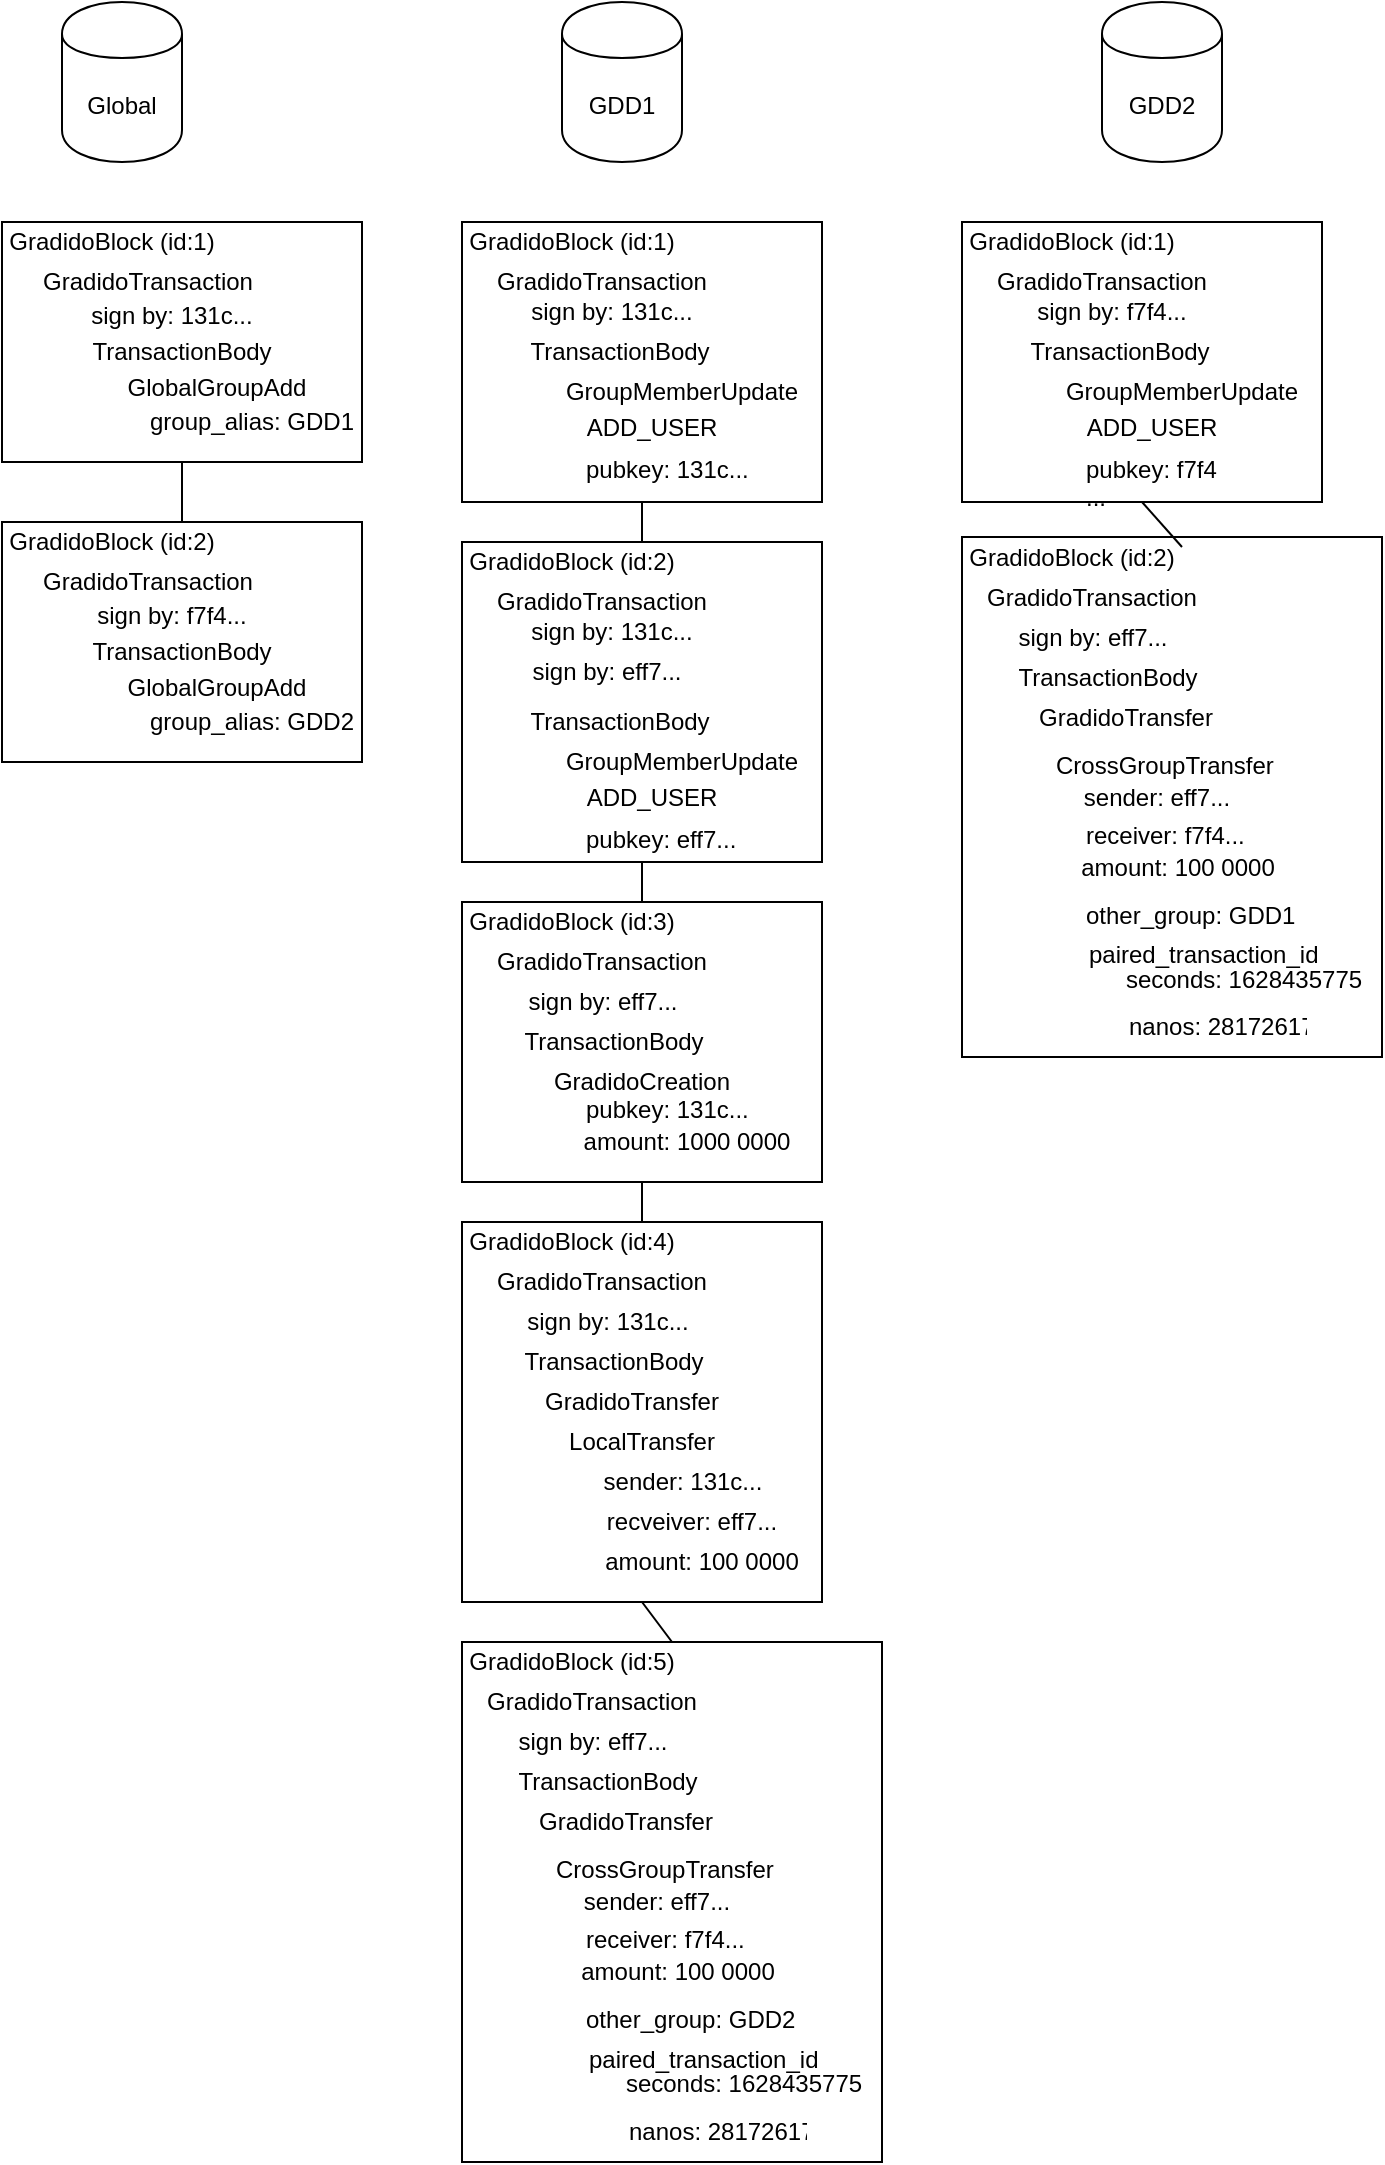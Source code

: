 <mxfile version="12.2.4" pages="1"><diagram id="svTVmLC50Oi8Ao2eC_wi" name="Page-1"><mxGraphModel dx="762" dy="775" grid="1" gridSize="10" guides="1" tooltips="1" connect="1" arrows="1" fold="1" page="1" pageScale="1" pageWidth="827" pageHeight="1169" math="0" shadow="0"><root><mxCell id="0"/><mxCell id="1" parent="0"/><mxCell id="2" value="Global" style="shape=cylinder;whiteSpace=wrap;html=1;boundedLbl=1;backgroundOutline=1;" parent="1" vertex="1"><mxGeometry x="40" y="20" width="60" height="80" as="geometry"/></mxCell><mxCell id="3" value="GDD1" style="shape=cylinder;whiteSpace=wrap;html=1;boundedLbl=1;backgroundOutline=1;" parent="1" vertex="1"><mxGeometry x="290" y="20" width="60" height="80" as="geometry"/></mxCell><mxCell id="7" value="" style="rounded=0;whiteSpace=wrap;html=1;" parent="1" vertex="1"><mxGeometry x="10" y="130" width="180" height="120" as="geometry"/></mxCell><mxCell id="9" value="GradidoBlock (id:1)" style="text;html=1;strokeColor=none;fillColor=none;align=center;verticalAlign=middle;whiteSpace=wrap;rounded=0;" parent="1" vertex="1"><mxGeometry x="10" y="130" width="110" height="20" as="geometry"/></mxCell><mxCell id="10" value="GradidoTransaction" style="text;html=1;strokeColor=none;fillColor=none;align=center;verticalAlign=middle;whiteSpace=wrap;rounded=0;" parent="1" vertex="1"><mxGeometry x="27.5" y="150" width="110" height="20" as="geometry"/></mxCell><mxCell id="11" value="GlobalGroupAdd" style="text;html=1;strokeColor=none;fillColor=none;align=center;verticalAlign=middle;whiteSpace=wrap;rounded=0;" parent="1" vertex="1"><mxGeometry x="70" y="202.5" width="95" height="20" as="geometry"/></mxCell><mxCell id="12" value="group_alias: GDD1" style="text;html=1;strokeColor=none;fillColor=none;align=center;verticalAlign=middle;whiteSpace=wrap;rounded=0;" parent="1" vertex="1"><mxGeometry x="70" y="220" width="130" height="20" as="geometry"/></mxCell><mxCell id="13" value="" style="rounded=0;whiteSpace=wrap;html=1;" parent="1" vertex="1"><mxGeometry x="240" y="130" width="180" height="140" as="geometry"/></mxCell><mxCell id="14" value="GradidoBlock (id:1)" style="text;html=1;strokeColor=none;fillColor=none;align=center;verticalAlign=middle;whiteSpace=wrap;rounded=0;" parent="1" vertex="1"><mxGeometry x="240" y="130" width="110" height="20" as="geometry"/></mxCell><mxCell id="15" value="GradidoTransaction" style="text;html=1;strokeColor=none;fillColor=none;align=center;verticalAlign=middle;whiteSpace=wrap;rounded=0;" parent="1" vertex="1"><mxGeometry x="255" y="150" width="110" height="20" as="geometry"/></mxCell><mxCell id="16" value="GroupMemberUpdate" style="text;html=1;strokeColor=none;fillColor=none;align=center;verticalAlign=middle;whiteSpace=wrap;rounded=0;" parent="1" vertex="1"><mxGeometry x="290" y="205" width="120" height="20" as="geometry"/></mxCell><mxCell id="19" value="ADD_USER" style="text;html=1;strokeColor=none;fillColor=none;align=center;verticalAlign=middle;whiteSpace=wrap;rounded=0;" parent="1" vertex="1"><mxGeometry x="300" y="222.5" width="70" height="20" as="geometry"/></mxCell><mxCell id="21" value="pubkey: 131c..." style="text;html=1;" parent="1" vertex="1"><mxGeometry x="300" y="240" width="90" height="20" as="geometry"/></mxCell><mxCell id="27" value="TransactionBody" style="text;html=1;strokeColor=none;fillColor=none;align=center;verticalAlign=middle;whiteSpace=wrap;rounded=0;direction=south;" parent="1" vertex="1"><mxGeometry x="50" y="185" width="100" height="20" as="geometry"/></mxCell><mxCell id="29" value="TransactionBody" style="text;html=1;strokeColor=none;fillColor=none;align=center;verticalAlign=middle;whiteSpace=wrap;rounded=0;" parent="1" vertex="1"><mxGeometry x="275" y="185" width="88" height="20" as="geometry"/></mxCell><mxCell id="30" value="sign by: 131c..." style="text;html=1;strokeColor=none;fillColor=none;align=center;verticalAlign=middle;whiteSpace=wrap;rounded=0;" parent="1" vertex="1"><mxGeometry x="270" y="165" width="90" height="20" as="geometry"/></mxCell><mxCell id="33" value="sign by: 131c..." style="text;html=1;strokeColor=none;fillColor=none;align=center;verticalAlign=middle;whiteSpace=wrap;rounded=0;" parent="1" vertex="1"><mxGeometry x="50" y="166.5" width="90" height="20" as="geometry"/></mxCell><mxCell id="34" value="" style="rounded=0;whiteSpace=wrap;html=1;" parent="1" vertex="1"><mxGeometry x="240" y="290" width="180" height="160" as="geometry"/></mxCell><mxCell id="35" value="GradidoBlock (id:2)" style="text;html=1;strokeColor=none;fillColor=none;align=center;verticalAlign=middle;whiteSpace=wrap;rounded=0;" parent="1" vertex="1"><mxGeometry x="240" y="290" width="110" height="20" as="geometry"/></mxCell><mxCell id="36" value="GradidoTransaction" style="text;html=1;strokeColor=none;fillColor=none;align=center;verticalAlign=middle;whiteSpace=wrap;rounded=0;" parent="1" vertex="1"><mxGeometry x="255" y="310" width="110" height="20" as="geometry"/></mxCell><mxCell id="37" value="GroupMemberUpdate" style="text;html=1;strokeColor=none;fillColor=none;align=center;verticalAlign=middle;whiteSpace=wrap;rounded=0;" parent="1" vertex="1"><mxGeometry x="290" y="390" width="120" height="20" as="geometry"/></mxCell><mxCell id="38" value="ADD_USER" style="text;html=1;strokeColor=none;fillColor=none;align=center;verticalAlign=middle;whiteSpace=wrap;rounded=0;" parent="1" vertex="1"><mxGeometry x="300" y="407.5" width="70" height="20" as="geometry"/></mxCell><mxCell id="39" value="pubkey: eff7..." style="text;html=1;" parent="1" vertex="1"><mxGeometry x="300" y="425" width="90" height="20" as="geometry"/></mxCell><mxCell id="40" value="TransactionBody" style="text;html=1;strokeColor=none;fillColor=none;align=center;verticalAlign=middle;whiteSpace=wrap;rounded=0;" parent="1" vertex="1"><mxGeometry x="275" y="370" width="88" height="20" as="geometry"/></mxCell><mxCell id="41" value="sign by: 131c..." style="text;html=1;strokeColor=none;fillColor=none;align=center;verticalAlign=middle;whiteSpace=wrap;rounded=0;" parent="1" vertex="1"><mxGeometry x="270" y="325" width="90" height="20" as="geometry"/></mxCell><mxCell id="42" value="sign by: eff7..." style="text;html=1;strokeColor=none;fillColor=none;align=center;verticalAlign=middle;whiteSpace=wrap;rounded=0;" parent="1" vertex="1"><mxGeometry x="270" y="345" width="85" height="20" as="geometry"/></mxCell><mxCell id="43" value="" style="endArrow=none;html=1;entryX=0.5;entryY=1;entryDx=0;entryDy=0;" parent="1" source="34" target="13" edge="1"><mxGeometry width="50" height="50" relative="1" as="geometry"><mxPoint x="95" y="440" as="sourcePoint"/><mxPoint x="145" y="390" as="targetPoint"/></mxGeometry></mxCell><mxCell id="48" value="" style="rounded=0;whiteSpace=wrap;html=1;" parent="1" vertex="1"><mxGeometry x="240" y="470" width="180" height="140" as="geometry"/></mxCell><mxCell id="49" value="" style="endArrow=none;html=1;entryX=0.5;entryY=1;entryDx=0;entryDy=0;" parent="1" source="48" target="34" edge="1"><mxGeometry width="50" height="50" relative="1" as="geometry"><mxPoint x="10" y="710" as="sourcePoint"/><mxPoint x="60" y="660" as="targetPoint"/></mxGeometry></mxCell><mxCell id="50" value="GradidoBlock (id:3)" style="text;html=1;strokeColor=none;fillColor=none;align=center;verticalAlign=middle;whiteSpace=wrap;rounded=0;" parent="1" vertex="1"><mxGeometry x="240" y="470" width="110" height="20" as="geometry"/></mxCell><mxCell id="51" value="GradidoTransaction" style="text;html=1;strokeColor=none;fillColor=none;align=center;verticalAlign=middle;whiteSpace=wrap;rounded=0;" parent="1" vertex="1"><mxGeometry x="260" y="490" width="100" height="20" as="geometry"/></mxCell><mxCell id="52" value="sign by: eff7..." style="text;html=1;strokeColor=none;fillColor=none;align=center;verticalAlign=middle;whiteSpace=wrap;rounded=0;" parent="1" vertex="1"><mxGeometry x="267.5" y="510" width="85" height="20" as="geometry"/></mxCell><mxCell id="53" value="TransactionBody" style="text;html=1;strokeColor=none;fillColor=none;align=center;verticalAlign=middle;whiteSpace=wrap;rounded=0;" parent="1" vertex="1"><mxGeometry x="272" y="530" width="88" height="20" as="geometry"/></mxCell><mxCell id="56" value="GradidoCreation" style="text;html=1;strokeColor=none;fillColor=none;align=center;verticalAlign=middle;whiteSpace=wrap;rounded=0;" parent="1" vertex="1"><mxGeometry x="285" y="550" width="90" height="20" as="geometry"/></mxCell><mxCell id="57" value="pubkey: 131c..." style="text;html=1;" parent="1" vertex="1"><mxGeometry x="300" y="560" width="90" height="20" as="geometry"/></mxCell><mxCell id="58" value="amount: 1000 0000" style="text;html=1;strokeColor=none;fillColor=none;align=center;verticalAlign=middle;whiteSpace=wrap;rounded=0;" parent="1" vertex="1"><mxGeometry x="295" y="580" width="115" height="20" as="geometry"/></mxCell><mxCell id="59" value="GDD2" style="shape=cylinder;whiteSpace=wrap;html=1;boundedLbl=1;backgroundOutline=1;" parent="1" vertex="1"><mxGeometry x="560" y="20" width="60" height="80" as="geometry"/></mxCell><mxCell id="60" value="" style="rounded=0;whiteSpace=wrap;html=1;" parent="1" vertex="1"><mxGeometry x="10" y="280" width="180" height="120" as="geometry"/></mxCell><mxCell id="61" value="GradidoBlock (id:2)" style="text;html=1;strokeColor=none;fillColor=none;align=center;verticalAlign=middle;whiteSpace=wrap;rounded=0;" parent="1" vertex="1"><mxGeometry x="10" y="280" width="110" height="20" as="geometry"/></mxCell><mxCell id="62" value="GradidoTransaction" style="text;html=1;strokeColor=none;fillColor=none;align=center;verticalAlign=middle;whiteSpace=wrap;rounded=0;" parent="1" vertex="1"><mxGeometry x="27.5" y="300" width="110" height="20" as="geometry"/></mxCell><mxCell id="63" value="GlobalGroupAdd" style="text;html=1;strokeColor=none;fillColor=none;align=center;verticalAlign=middle;whiteSpace=wrap;rounded=0;" parent="1" vertex="1"><mxGeometry x="70" y="352.5" width="95" height="20" as="geometry"/></mxCell><mxCell id="64" value="group_alias: GDD2" style="text;html=1;strokeColor=none;fillColor=none;align=center;verticalAlign=middle;whiteSpace=wrap;rounded=0;" parent="1" vertex="1"><mxGeometry x="70" y="370" width="130" height="20" as="geometry"/></mxCell><mxCell id="65" value="TransactionBody" style="text;html=1;strokeColor=none;fillColor=none;align=center;verticalAlign=middle;whiteSpace=wrap;rounded=0;direction=south;" parent="1" vertex="1"><mxGeometry x="50" y="335" width="100" height="20" as="geometry"/></mxCell><mxCell id="66" value="sign by: f7f4..." style="text;html=1;strokeColor=none;fillColor=none;align=center;verticalAlign=middle;whiteSpace=wrap;rounded=0;" parent="1" vertex="1"><mxGeometry x="50" y="316.5" width="90" height="20" as="geometry"/></mxCell><mxCell id="67" value="" style="endArrow=none;html=1;entryX=0.5;entryY=1;entryDx=0;entryDy=0;" parent="1" source="60" target="7" edge="1"><mxGeometry width="50" height="50" relative="1" as="geometry"><mxPoint x="40" y="520" as="sourcePoint"/><mxPoint x="60" y="660" as="targetPoint"/></mxGeometry></mxCell><mxCell id="69" value="" style="rounded=0;whiteSpace=wrap;html=1;" parent="1" vertex="1"><mxGeometry x="490" y="130" width="180" height="140" as="geometry"/></mxCell><mxCell id="70" value="GradidoBlock (id:1)" style="text;html=1;strokeColor=none;fillColor=none;align=center;verticalAlign=middle;whiteSpace=wrap;rounded=0;" parent="1" vertex="1"><mxGeometry x="490" y="130" width="110" height="20" as="geometry"/></mxCell><mxCell id="71" value="GradidoTransaction" style="text;html=1;strokeColor=none;fillColor=none;align=center;verticalAlign=middle;whiteSpace=wrap;rounded=0;" parent="1" vertex="1"><mxGeometry x="505" y="150" width="110" height="20" as="geometry"/></mxCell><mxCell id="72" value="GroupMemberUpdate" style="text;html=1;strokeColor=none;fillColor=none;align=center;verticalAlign=middle;whiteSpace=wrap;rounded=0;" parent="1" vertex="1"><mxGeometry x="540" y="205" width="120" height="20" as="geometry"/></mxCell><mxCell id="73" value="ADD_USER" style="text;html=1;strokeColor=none;fillColor=none;align=center;verticalAlign=middle;whiteSpace=wrap;rounded=0;" parent="1" vertex="1"><mxGeometry x="550" y="222.5" width="70" height="20" as="geometry"/></mxCell><mxCell id="74" value="pubkey:&amp;nbsp;&lt;span style=&quot;text-align: center ; white-space: normal&quot;&gt;f7f4&lt;br&gt;&lt;/span&gt;..." style="text;html=1;" parent="1" vertex="1"><mxGeometry x="550" y="240" width="90" height="20" as="geometry"/></mxCell><mxCell id="75" value="TransactionBody" style="text;html=1;strokeColor=none;fillColor=none;align=center;verticalAlign=middle;whiteSpace=wrap;rounded=0;" parent="1" vertex="1"><mxGeometry x="525" y="185" width="88" height="20" as="geometry"/></mxCell><mxCell id="76" value="sign by: f7f4..." style="text;html=1;strokeColor=none;fillColor=none;align=center;verticalAlign=middle;whiteSpace=wrap;rounded=0;" parent="1" vertex="1"><mxGeometry x="520" y="165" width="90" height="20" as="geometry"/></mxCell><mxCell id="78" value="" style="rounded=0;whiteSpace=wrap;html=1;" parent="1" vertex="1"><mxGeometry x="240" y="630" width="180" height="190" as="geometry"/></mxCell><mxCell id="79" value="GradidoBlock (id:4)" style="text;html=1;strokeColor=none;fillColor=none;align=center;verticalAlign=middle;whiteSpace=wrap;rounded=0;" parent="1" vertex="1"><mxGeometry x="240" y="630" width="110" height="20" as="geometry"/></mxCell><mxCell id="81" value="GradidoTransaction" style="text;html=1;strokeColor=none;fillColor=none;align=center;verticalAlign=middle;whiteSpace=wrap;rounded=0;" parent="1" vertex="1"><mxGeometry x="260" y="650" width="100" height="20" as="geometry"/></mxCell><mxCell id="82" value="sign by: 131c..." style="text;html=1;strokeColor=none;fillColor=none;align=center;verticalAlign=middle;whiteSpace=wrap;rounded=0;" parent="1" vertex="1"><mxGeometry x="267.5" y="670" width="90" height="20" as="geometry"/></mxCell><mxCell id="83" value="TransactionBody" style="text;html=1;strokeColor=none;fillColor=none;align=center;verticalAlign=middle;whiteSpace=wrap;rounded=0;" parent="1" vertex="1"><mxGeometry x="272" y="690" width="88" height="20" as="geometry"/></mxCell><mxCell id="84" value="GradidoTransfer" style="text;html=1;strokeColor=none;fillColor=none;align=center;verticalAlign=middle;whiteSpace=wrap;rounded=0;" parent="1" vertex="1"><mxGeometry x="275" y="710" width="100" height="20" as="geometry"/></mxCell><mxCell id="85" value="LocalTransfer" style="text;html=1;strokeColor=none;fillColor=none;align=center;verticalAlign=middle;whiteSpace=wrap;rounded=0;" parent="1" vertex="1"><mxGeometry x="295" y="730" width="70" height="20" as="geometry"/></mxCell><mxCell id="86" value="sender: 131c..." style="text;html=1;strokeColor=none;fillColor=none;align=center;verticalAlign=middle;whiteSpace=wrap;rounded=0;" parent="1" vertex="1"><mxGeometry x="307.5" y="750" width="85" height="20" as="geometry"/></mxCell><mxCell id="87" value="recveiver: eff7..." style="text;html=1;strokeColor=none;fillColor=none;align=center;verticalAlign=middle;whiteSpace=wrap;rounded=0;" parent="1" vertex="1"><mxGeometry x="305" y="770" width="100" height="20" as="geometry"/></mxCell><mxCell id="88" value="amount: 100 0000" style="text;html=1;strokeColor=none;fillColor=none;align=center;verticalAlign=middle;whiteSpace=wrap;rounded=0;" parent="1" vertex="1"><mxGeometry x="310" y="790" width="100" height="20" as="geometry"/></mxCell><mxCell id="89" value="" style="endArrow=none;html=1;entryX=0.5;entryY=1;entryDx=0;entryDy=0;" parent="1" source="78" target="48" edge="1"><mxGeometry width="50" height="50" relative="1" as="geometry"><mxPoint x="80" y="900" as="sourcePoint"/><mxPoint x="130" y="850" as="targetPoint"/></mxGeometry></mxCell><mxCell id="90" value="" style="rounded=0;whiteSpace=wrap;html=1;" parent="1" vertex="1"><mxGeometry x="240" y="840" width="210" height="260" as="geometry"/></mxCell><mxCell id="91" value="" style="endArrow=none;html=1;entryX=0.5;entryY=1;entryDx=0;entryDy=0;exitX=0.5;exitY=0;exitDx=0;exitDy=0;" parent="1" source="90" target="78" edge="1"><mxGeometry width="50" height="50" relative="1" as="geometry"><mxPoint x="10" y="970" as="sourcePoint"/><mxPoint x="60" y="920" as="targetPoint"/></mxGeometry></mxCell><mxCell id="92" value="GradidoBlock (id:5)" style="text;html=1;strokeColor=none;fillColor=none;align=center;verticalAlign=middle;whiteSpace=wrap;rounded=0;" parent="1" vertex="1"><mxGeometry x="240" y="840" width="110" height="20" as="geometry"/></mxCell><mxCell id="93" value="GradidoTransaction" style="text;html=1;strokeColor=none;fillColor=none;align=center;verticalAlign=middle;whiteSpace=wrap;rounded=0;" parent="1" vertex="1"><mxGeometry x="255" y="860" width="100" height="20" as="geometry"/></mxCell><mxCell id="94" value="sign by: eff7..." style="text;html=1;strokeColor=none;fillColor=none;align=center;verticalAlign=middle;whiteSpace=wrap;rounded=0;" parent="1" vertex="1"><mxGeometry x="262.5" y="880" width="85" height="20" as="geometry"/></mxCell><mxCell id="95" value="TransactionBody" style="text;html=1;strokeColor=none;fillColor=none;align=center;verticalAlign=middle;whiteSpace=wrap;rounded=0;" parent="1" vertex="1"><mxGeometry x="268.5" y="900" width="88" height="20" as="geometry"/></mxCell><mxCell id="96" value="GradidoTransfer" style="text;html=1;strokeColor=none;fillColor=none;align=center;verticalAlign=middle;whiteSpace=wrap;rounded=0;" parent="1" vertex="1"><mxGeometry x="271.5" y="920" width="100" height="20" as="geometry"/></mxCell><mxCell id="98" value="CrossGroupTransfer" style="text;html=1;" parent="1" vertex="1"><mxGeometry x="285" y="940" width="115" height="30" as="geometry"/></mxCell><mxCell id="99" value="sender: eff7..." style="text;html=1;strokeColor=none;fillColor=none;align=center;verticalAlign=middle;whiteSpace=wrap;rounded=0;" parent="1" vertex="1"><mxGeometry x="295" y="960" width="85" height="20" as="geometry"/></mxCell><mxCell id="101" value="receiver: f7f4..." style="text;html=1;" parent="1" vertex="1"><mxGeometry x="300" y="975" width="90" height="20" as="geometry"/></mxCell><mxCell id="102" value="amount: 100 0000" style="text;html=1;strokeColor=none;fillColor=none;align=center;verticalAlign=middle;whiteSpace=wrap;rounded=0;" parent="1" vertex="1"><mxGeometry x="297.5" y="995" width="100" height="20" as="geometry"/></mxCell><mxCell id="104" value="other_group: GDD2" style="text;html=1;" parent="1" vertex="1"><mxGeometry x="300" y="1015" width="115" height="20" as="geometry"/></mxCell><mxCell id="110" value="paired_transaction_id" style="text;strokeColor=none;fillColor=none;align=left;verticalAlign=top;spacingLeft=4;spacingRight=4;overflow=hidden;rotatable=0;points=[[0,0.5],[1,0.5]];portConstraint=eastwest;" parent="1" vertex="1"><mxGeometry x="297.5" y="1035" width="140" height="26" as="geometry"/></mxCell><mxCell id="111" value="seconds:&amp;nbsp;1628435775" style="text;html=1;strokeColor=none;fillColor=none;align=center;verticalAlign=middle;whiteSpace=wrap;rounded=0;" parent="1" vertex="1"><mxGeometry x="316" y="1051" width="130" height="20" as="geometry"/></mxCell><mxCell id="112" value="nanos: 28172617" style="text;strokeColor=none;fillColor=none;align=left;verticalAlign=top;spacingLeft=4;spacingRight=4;overflow=hidden;rotatable=0;points=[[0,0.5],[1,0.5]];portConstraint=eastwest;" parent="1" vertex="1"><mxGeometry x="317.5" y="1071" width="100" height="26" as="geometry"/></mxCell><mxCell id="113" value="" style="rounded=0;whiteSpace=wrap;html=1;" parent="1" vertex="1"><mxGeometry x="490" y="287.5" width="210" height="260" as="geometry"/></mxCell><mxCell id="114" value="GradidoBlock (id:2)" style="text;html=1;strokeColor=none;fillColor=none;align=center;verticalAlign=middle;whiteSpace=wrap;rounded=0;" parent="1" vertex="1"><mxGeometry x="490" y="287.5" width="110" height="20" as="geometry"/></mxCell><mxCell id="115" value="GradidoTransaction" style="text;html=1;strokeColor=none;fillColor=none;align=center;verticalAlign=middle;whiteSpace=wrap;rounded=0;" parent="1" vertex="1"><mxGeometry x="505" y="307.5" width="100" height="20" as="geometry"/></mxCell><mxCell id="116" value="sign by: eff7..." style="text;html=1;strokeColor=none;fillColor=none;align=center;verticalAlign=middle;whiteSpace=wrap;rounded=0;" parent="1" vertex="1"><mxGeometry x="512.5" y="327.5" width="85" height="20" as="geometry"/></mxCell><mxCell id="117" value="TransactionBody" style="text;html=1;strokeColor=none;fillColor=none;align=center;verticalAlign=middle;whiteSpace=wrap;rounded=0;" parent="1" vertex="1"><mxGeometry x="518.5" y="347.5" width="88" height="20" as="geometry"/></mxCell><mxCell id="118" value="GradidoTransfer" style="text;html=1;strokeColor=none;fillColor=none;align=center;verticalAlign=middle;whiteSpace=wrap;rounded=0;" parent="1" vertex="1"><mxGeometry x="521.5" y="367.5" width="100" height="20" as="geometry"/></mxCell><mxCell id="119" value="CrossGroupTransfer" style="text;html=1;" parent="1" vertex="1"><mxGeometry x="535" y="387.5" width="115" height="30" as="geometry"/></mxCell><mxCell id="120" value="sender: eff7..." style="text;html=1;strokeColor=none;fillColor=none;align=center;verticalAlign=middle;whiteSpace=wrap;rounded=0;" parent="1" vertex="1"><mxGeometry x="545" y="407.5" width="85" height="20" as="geometry"/></mxCell><mxCell id="121" value="receiver: f7f4..." style="text;html=1;" parent="1" vertex="1"><mxGeometry x="550" y="422.5" width="90" height="20" as="geometry"/></mxCell><mxCell id="122" value="amount: 100 0000" style="text;html=1;strokeColor=none;fillColor=none;align=center;verticalAlign=middle;whiteSpace=wrap;rounded=0;" parent="1" vertex="1"><mxGeometry x="547.5" y="442.5" width="100" height="20" as="geometry"/></mxCell><mxCell id="123" value="other_group: GDD1" style="text;html=1;" parent="1" vertex="1"><mxGeometry x="550" y="462.5" width="115" height="20" as="geometry"/></mxCell><mxCell id="124" value="paired_transaction_id" style="text;strokeColor=none;fillColor=none;align=left;verticalAlign=top;spacingLeft=4;spacingRight=4;overflow=hidden;rotatable=0;points=[[0,0.5],[1,0.5]];portConstraint=eastwest;" parent="1" vertex="1"><mxGeometry x="547.5" y="482.5" width="140" height="26" as="geometry"/></mxCell><mxCell id="125" value="seconds:&amp;nbsp;1628435775" style="text;html=1;strokeColor=none;fillColor=none;align=center;verticalAlign=middle;whiteSpace=wrap;rounded=0;" parent="1" vertex="1"><mxGeometry x="566" y="498.5" width="130" height="20" as="geometry"/></mxCell><mxCell id="126" value="nanos: 28172617" style="text;strokeColor=none;fillColor=none;align=left;verticalAlign=top;spacingLeft=4;spacingRight=4;overflow=hidden;rotatable=0;points=[[0,0.5],[1,0.5]];portConstraint=eastwest;" parent="1" vertex="1"><mxGeometry x="567.5" y="518.5" width="100" height="26" as="geometry"/></mxCell><mxCell id="127" value="" style="endArrow=none;html=1;entryX=0.5;entryY=1;entryDx=0;entryDy=0;exitX=1;exitY=0.25;exitDx=0;exitDy=0;" parent="1" source="114" target="69" edge="1"><mxGeometry width="50" height="50" relative="1" as="geometry"><mxPoint x="530" y="640" as="sourcePoint"/><mxPoint x="580" y="590" as="targetPoint"/></mxGeometry></mxCell></root></mxGraphModel></diagram></mxfile>